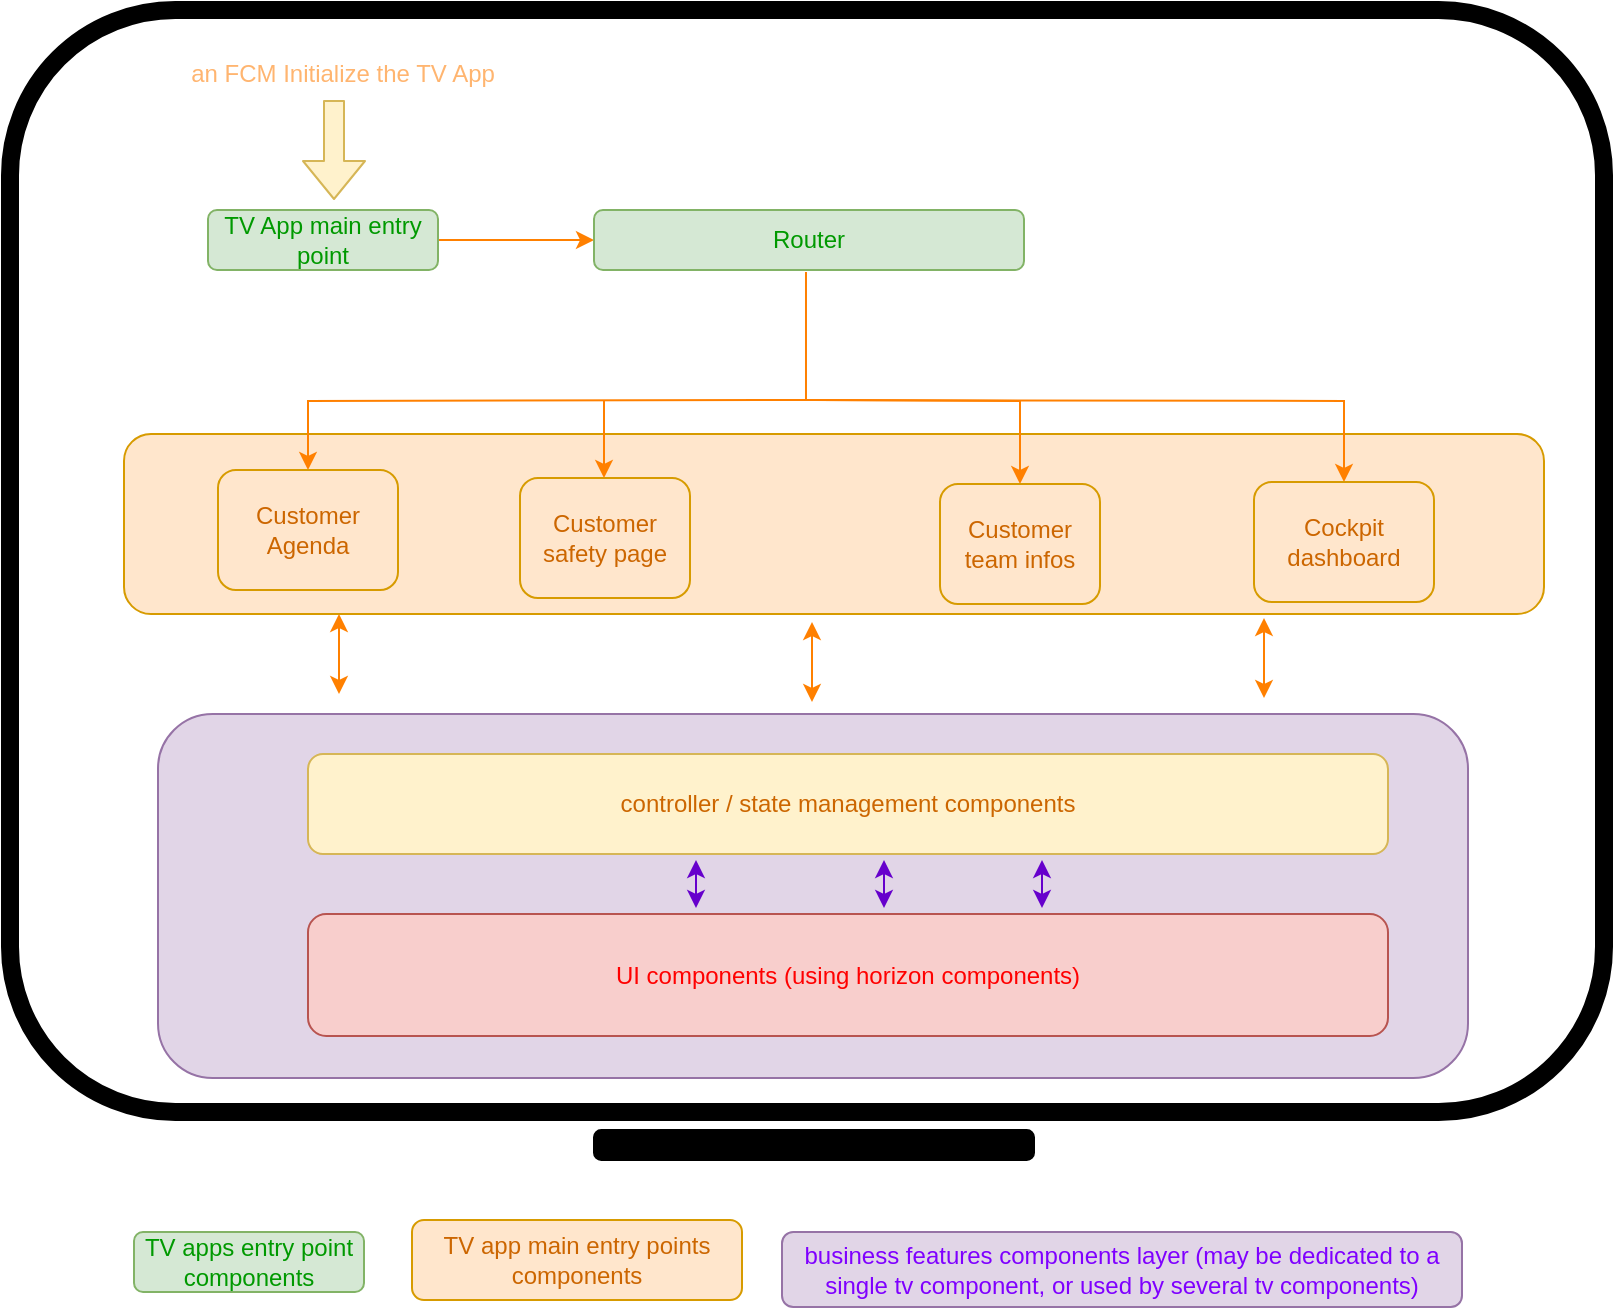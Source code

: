 <mxfile version="12.7.3" type="github">
  <diagram id="SjLeIIDS42xYTo4wjzNZ" name="Page-1">
    <mxGraphModel dx="1050" dy="464" grid="0" gridSize="10" guides="1" tooltips="1" connect="1" arrows="1" fold="1" page="1" pageScale="1" pageWidth="850" pageHeight="1100" math="0" shadow="0">
      <root>
        <mxCell id="0" />
        <mxCell id="lj5Vsi1nTVtL1hlr0WQ2-1" value="contextual view" style="locked=1;" parent="0" visible="0" />
        <mxCell id="lj5Vsi1nTVtL1hlr0WQ2-4" value="" style="outlineConnect=0;fontColor=#232F3E;gradientColor=#F54749;gradientDirection=north;fillColor=#C7131F;strokeColor=#ffffff;dashed=0;verticalLabelPosition=bottom;verticalAlign=top;align=center;html=1;fontSize=12;fontStyle=0;aspect=fixed;shape=mxgraph.aws4.resourceIcon;resIcon=mxgraph.aws4.api_gateway;" parent="lj5Vsi1nTVtL1hlr0WQ2-1" vertex="1">
          <mxGeometry x="260" y="188" width="134" height="134" as="geometry" />
        </mxCell>
        <mxCell id="lj5Vsi1nTVtL1hlr0WQ2-5" value="MyAD platform&lt;br&gt;&amp;nbsp;API" style="text;html=1;align=center;verticalAlign=middle;resizable=0;points=[];autosize=1;fontColor=#FFFFFF;fontStyle=1" parent="lj5Vsi1nTVtL1hlr0WQ2-1" vertex="1">
          <mxGeometry x="277" y="189" width="100" height="30" as="geometry" />
        </mxCell>
        <mxCell id="lj5Vsi1nTVtL1hlr0WQ2-7" value="" style="outlineConnect=0;fontColor=#232F3E;gradientColor=#4D72F3;gradientDirection=north;fillColor=#3334B9;strokeColor=#ffffff;dashed=0;verticalLabelPosition=bottom;verticalAlign=top;align=center;html=1;fontSize=12;fontStyle=0;aspect=fixed;shape=mxgraph.aws4.resourceIcon;resIcon=mxgraph.aws4.database;" parent="lj5Vsi1nTVtL1hlr0WQ2-1" vertex="1">
          <mxGeometry x="472" y="189.5" width="132.5" height="132.5" as="geometry" />
        </mxCell>
        <mxCell id="lj5Vsi1nTVtL1hlr0WQ2-8" value="MyAD DB" style="text;html=1;align=center;verticalAlign=middle;resizable=0;points=[];autosize=1;fontColor=#FFFFFF;" parent="lj5Vsi1nTVtL1hlr0WQ2-1" vertex="1">
          <mxGeometry x="503.25" y="260" width="70" height="20" as="geometry" />
        </mxCell>
        <mxCell id="lj5Vsi1nTVtL1hlr0WQ2-9" value="" style="endArrow=classic;startArrow=classic;html=1;fontColor=#FFFFFF;" parent="lj5Vsi1nTVtL1hlr0WQ2-1" edge="1">
          <mxGeometry width="50" height="50" relative="1" as="geometry">
            <mxPoint x="170" y="249.5" as="sourcePoint" />
            <mxPoint x="250" y="249.5" as="targetPoint" />
          </mxGeometry>
        </mxCell>
        <mxCell id="lj5Vsi1nTVtL1hlr0WQ2-10" value="" style="endArrow=classic;startArrow=classic;html=1;fontColor=#FFFFFF;" parent="lj5Vsi1nTVtL1hlr0WQ2-1" edge="1">
          <mxGeometry width="50" height="50" relative="1" as="geometry">
            <mxPoint x="399" y="249.5" as="sourcePoint" />
            <mxPoint x="469" y="249.5" as="targetPoint" />
            <Array as="points">
              <mxPoint x="469" y="249.5" />
            </Array>
          </mxGeometry>
        </mxCell>
        <mxCell id="lj5Vsi1nTVtL1hlr0WQ2-15" value="&lt;font color=&quot;#000000&quot;&gt;MyAD DB contains &lt;br&gt;data from cVault / Jaguar&lt;br&gt;&lt;/font&gt;" style="text;html=1;align=center;verticalAlign=middle;resizable=0;points=[];autosize=1;fontColor=#FFFFFF;" parent="lj5Vsi1nTVtL1hlr0WQ2-1" vertex="1">
          <mxGeometry x="612" y="235" width="150" height="30" as="geometry" />
        </mxCell>
        <mxCell id="lj5Vsi1nTVtL1hlr0WQ2-2" value="" style="verticalLabelPosition=bottom;html=1;fillColor=#2B2FAB;verticalAlign=top;align=center;pointerEvents=1;shape=mxgraph.cisco_safe.design.actor_2;strokeColor=#6c8ebf;" parent="lj5Vsi1nTVtL1hlr0WQ2-1" vertex="1">
          <mxGeometry x="14" y="210" width="30" height="70" as="geometry" />
        </mxCell>
        <mxCell id="lj5Vsi1nTVtL1hlr0WQ2-16" value="&lt;font color=&quot;#000000&quot;&gt;Customer&lt;/font&gt;" style="text;html=1;align=center;verticalAlign=middle;resizable=0;points=[];autosize=1;fontColor=#FFFFFF;" parent="lj5Vsi1nTVtL1hlr0WQ2-1" vertex="1">
          <mxGeometry x="-6" y="289" width="70" height="20" as="geometry" />
        </mxCell>
        <mxCell id="lj5Vsi1nTVtL1hlr0WQ2-22" value="" style="group" parent="lj5Vsi1nTVtL1hlr0WQ2-1" vertex="1" connectable="0">
          <mxGeometry x="75" y="287" width="105" height="25" as="geometry" />
        </mxCell>
        <mxCell id="lj5Vsi1nTVtL1hlr0WQ2-19" value="&lt;font color=&quot;#000000&quot;&gt;Customer TV App&lt;/font&gt;" style="text;html=1;align=center;verticalAlign=middle;resizable=0;points=[];autosize=1;fontColor=#FFFFFF;" parent="lj5Vsi1nTVtL1hlr0WQ2-22" vertex="1">
          <mxGeometry x="-5" width="110" height="20" as="geometry" />
        </mxCell>
        <mxCell id="cQEh5kcW2ITL0lLY0gxM-4" value="" style="group" parent="lj5Vsi1nTVtL1hlr0WQ2-1" vertex="1" connectable="0">
          <mxGeometry x="84" y="225" width="80" height="60" as="geometry" />
        </mxCell>
        <mxCell id="cQEh5kcW2ITL0lLY0gxM-3" value="" style="pointerEvents=1;shadow=0;dashed=0;html=1;strokeColor=none;fillColor=#505050;labelPosition=center;verticalLabelPosition=bottom;verticalAlign=top;outlineConnect=0;align=center;shape=mxgraph.office.devices.tv;" parent="cQEh5kcW2ITL0lLY0gxM-4" vertex="1">
          <mxGeometry width="80" height="60" as="geometry" />
        </mxCell>
        <mxCell id="lj5Vsi1nTVtL1hlr0WQ2-20" value="" style="shape=image;verticalLabelPosition=bottom;labelBackgroundColor=#ffffff;verticalAlign=top;aspect=fixed;imageAspect=0;image=https://upload.wikimedia.org/wikipedia/commons/thumb/a/a7/React-icon.svg/512px-React-icon.svg.png;" parent="cQEh5kcW2ITL0lLY0gxM-4" vertex="1">
          <mxGeometry x="17.996" y="7.003" width="45.126" height="31.906" as="geometry" />
        </mxCell>
        <mxCell id="Ka8gP7VvI0fFcUKiOHhF-43" value="app view" style="locked=1;" parent="0" visible="0" />
        <mxCell id="Ka8gP7VvI0fFcUKiOHhF-44" value="&lt;div style=&quot;text-align: justify&quot;&gt;&lt;span style=&quot;color: rgb(102 , 0 , 204)&quot;&gt;&amp;nbsp; &amp;nbsp; Business Layer&lt;/span&gt;&lt;/div&gt;&lt;div style=&quot;text-align: justify&quot;&gt;&lt;span style=&quot;color: rgb(102 , 0 , 204)&quot;&gt;&lt;br&gt;&lt;/span&gt;&lt;/div&gt;&lt;div style=&quot;text-align: justify&quot;&gt;&lt;span style=&quot;color: rgb(102 , 0 , 204)&quot;&gt;&lt;br&gt;&lt;/span&gt;&lt;/div&gt;&lt;div style=&quot;text-align: justify&quot;&gt;&lt;span style=&quot;color: rgb(102 , 0 , 204)&quot;&gt;&lt;br&gt;&lt;/span&gt;&lt;/div&gt;&lt;div style=&quot;text-align: justify&quot;&gt;&lt;span style=&quot;color: rgb(102 , 0 , 204)&quot;&gt;&lt;br&gt;&lt;/span&gt;&lt;/div&gt;&lt;div style=&quot;text-align: justify&quot;&gt;&lt;span style=&quot;color: rgb(102 , 0 , 204)&quot;&gt;&lt;br&gt;&lt;/span&gt;&lt;/div&gt;&lt;div style=&quot;text-align: justify&quot;&gt;&lt;span style=&quot;color: rgb(102 , 0 , 204)&quot;&gt;&lt;br&gt;&lt;/span&gt;&lt;/div&gt;&lt;div style=&quot;text-align: justify&quot;&gt;&lt;span style=&quot;color: rgb(102 , 0 , 204)&quot;&gt;&lt;br&gt;&lt;/span&gt;&lt;/div&gt;&lt;div style=&quot;text-align: justify&quot;&gt;&lt;span style=&quot;color: rgb(102 , 0 , 204)&quot;&gt;&lt;br&gt;&lt;/span&gt;&lt;/div&gt;&lt;div style=&quot;text-align: justify&quot;&gt;&lt;span style=&quot;color: rgb(102 , 0 , 204)&quot;&gt;&lt;br&gt;&lt;/span&gt;&lt;/div&gt;&lt;div style=&quot;text-align: justify&quot;&gt;&lt;br&gt;&lt;/div&gt;&lt;div style=&quot;text-align: justify&quot;&gt;&lt;span style=&quot;color: rgb(102 , 0 , 204)&quot;&gt;&lt;br&gt;&lt;/span&gt;&lt;/div&gt;" style="rounded=1;whiteSpace=wrap;html=1;fillColor=#e1d5e7;strokeColor=#9673a6;align=left;" parent="Ka8gP7VvI0fFcUKiOHhF-43" vertex="1">
          <mxGeometry x="144" y="300.25" width="580" height="189.75" as="geometry" />
        </mxCell>
        <mxCell id="Ka8gP7VvI0fFcUKiOHhF-45" value="&lt;span style=&quot;white-space: normal&quot;&gt;UI components (using horizon components)&lt;/span&gt;" style="rounded=1;whiteSpace=wrap;html=1;fillColor=#f8cecc;strokeColor=#b85450;fontColor=#CC0000;" parent="Ka8gP7VvI0fFcUKiOHhF-43" vertex="1">
          <mxGeometry x="186.308" y="431.525" width="481.846" height="50.325" as="geometry" />
        </mxCell>
        <mxCell id="Ka8gP7VvI0fFcUKiOHhF-46" value="controller / state management layer" style="rounded=1;whiteSpace=wrap;html=1;fillColor=#fff2cc;strokeColor=#d6b656;fontColor=#CC6600;" parent="Ka8gP7VvI0fFcUKiOHhF-43" vertex="1">
          <mxGeometry x="186.308" y="343.15" width="481.846" height="41.25" as="geometry" />
        </mxCell>
        <mxCell id="Ka8gP7VvI0fFcUKiOHhF-50" value="Application bootstrap and routing layer" style="rounded=1;whiteSpace=wrap;html=1;fillColor=#ffe6cc;strokeColor=#d79b00;fontColor=#FF8000;" parent="Ka8gP7VvI0fFcUKiOHhF-43" vertex="1">
          <mxGeometry x="143" y="168" width="580" height="74.25" as="geometry" />
        </mxCell>
        <mxCell id="Ka8gP7VvI0fFcUKiOHhF-55" value="" style="group" parent="Ka8gP7VvI0fFcUKiOHhF-43" vertex="1" connectable="0">
          <mxGeometry x="411.615" y="246.5" width="66.031" height="49.5" as="geometry" />
        </mxCell>
        <mxCell id="Ka8gP7VvI0fFcUKiOHhF-53" value="" style="shape=flexArrow;endArrow=classic;html=1;strokeColor=#d79b00;fontColor=#FF8000;fillColor=#ffe6cc;" parent="Ka8gP7VvI0fFcUKiOHhF-55" edge="1">
          <mxGeometry width="50" height="50" relative="1" as="geometry">
            <mxPoint as="sourcePoint" />
            <mxPoint y="49.5" as="targetPoint" />
          </mxGeometry>
        </mxCell>
        <mxCell id="Ka8gP7VvI0fFcUKiOHhF-54" value="delegate" style="text;html=1;align=center;verticalAlign=middle;resizable=0;points=[];autosize=1;fontColor=#FF8000;" parent="Ka8gP7VvI0fFcUKiOHhF-55" vertex="1">
          <mxGeometry x="12.492" y="8.25" width="60" height="20" as="geometry" />
        </mxCell>
        <mxCell id="Ka8gP7VvI0fFcUKiOHhF-57" value="Redux&lt;br&gt;Store" style="rounded=1;whiteSpace=wrap;html=1;fillColor=#d5e8d4;strokeColor=#82b366;direction=south;fontColor=#006600;" parent="Ka8gP7VvI0fFcUKiOHhF-43" vertex="1">
          <mxGeometry x="10" y="160" width="74.25" height="320" as="geometry" />
        </mxCell>
        <mxCell id="Ka8gP7VvI0fFcUKiOHhF-58" value="" style="shape=flexArrow;endArrow=classic;startArrow=classic;html=1;strokeColor=#82b366;fontColor=#006600;fillColor=#d5e8d4;" parent="Ka8gP7VvI0fFcUKiOHhF-43" edge="1">
          <mxGeometry width="50" height="50" relative="1" as="geometry">
            <mxPoint x="85.25" y="204" as="sourcePoint" />
            <mxPoint x="141" y="204" as="targetPoint" />
          </mxGeometry>
        </mxCell>
        <mxCell id="Ka8gP7VvI0fFcUKiOHhF-59" value="" style="shape=flexArrow;endArrow=classic;startArrow=classic;html=1;strokeColor=#82b366;fontColor=#006600;fillColor=#d5e8d4;" parent="Ka8gP7VvI0fFcUKiOHhF-43" edge="1">
          <mxGeometry width="50" height="50" relative="1" as="geometry">
            <mxPoint x="85.25" y="384.4" as="sourcePoint" />
            <mxPoint x="141" y="384.4" as="targetPoint" />
          </mxGeometry>
        </mxCell>
        <mxCell id="Ka8gP7VvI0fFcUKiOHhF-60" value="store &lt;br&gt;and retieve&amp;nbsp;&lt;br&gt;data" style="text;html=1;align=center;verticalAlign=middle;resizable=0;points=[];autosize=1;fontColor=#006600;" parent="Ka8gP7VvI0fFcUKiOHhF-43" vertex="1">
          <mxGeometry x="81" y="260" width="80" height="50" as="geometry" />
        </mxCell>
        <mxCell id="Ka8gP7VvI0fFcUKiOHhF-61" value="MyAD&lt;br&gt;Platform API&lt;br&gt;(1)" style="rounded=1;whiteSpace=wrap;html=1;direction=south;fillColor=#dae8fc;strokeColor=#6c8ebf;fontColor=#0000CC;dashed=1;" parent="Ka8gP7VvI0fFcUKiOHhF-43" vertex="1">
          <mxGeometry x="780" y="302.02" width="60" height="186.22" as="geometry" />
        </mxCell>
        <mxCell id="Ka8gP7VvI0fFcUKiOHhF-62" value="" style="shape=flexArrow;endArrow=classic;startArrow=classic;html=1;strokeColor=#6c8ebf;fontColor=#006600;fillColor=#dae8fc;exitX=1;exitY=0.5;exitDx=0;exitDy=0;" parent="Ka8gP7VvI0fFcUKiOHhF-43" source="Ka8gP7VvI0fFcUKiOHhF-46" edge="1">
          <mxGeometry width="50" height="50" relative="1" as="geometry">
            <mxPoint x="723" y="363.28" as="sourcePoint" />
            <mxPoint x="778.75" y="363.28" as="targetPoint" />
          </mxGeometry>
        </mxCell>
        <mxCell id="Ka8gP7VvI0fFcUKiOHhF-63" value="api calls" style="text;html=1;align=center;verticalAlign=middle;resizable=0;points=[];autosize=1;fontColor=#0000CC;" parent="Ka8gP7VvI0fFcUKiOHhF-43" vertex="1">
          <mxGeometry x="720" y="323.15" width="60" height="20" as="geometry" />
        </mxCell>
        <mxCell id="Ka8gP7VvI0fFcUKiOHhF-66" value="(1) : The MyAD platform API is covered in another ARD" style="text;align=right;verticalAlign=middle;resizable=0;points=[];autosize=1;fontColor=#0000CC;labelBorderColor=none;textDirection=ltr;labelPosition=left;verticalLabelPosition=middle;" parent="Ka8gP7VvI0fFcUKiOHhF-43" vertex="1">
          <mxGeometry x="452" y="510" width="328" height="20" as="geometry" />
        </mxCell>
        <mxCell id="Ka8gP7VvI0fFcUKiOHhF-67" value="" style="shape=flexArrow;endArrow=classic;html=1;strokeColor=#6600CC;fontColor=#0000CC;" parent="Ka8gP7VvI0fFcUKiOHhF-43" edge="1">
          <mxGeometry width="50" height="50" relative="1" as="geometry">
            <mxPoint x="280" y="388" as="sourcePoint" />
            <mxPoint x="280" y="428" as="targetPoint" />
          </mxGeometry>
        </mxCell>
        <mxCell id="Ka8gP7VvI0fFcUKiOHhF-68" value="" style="shape=flexArrow;endArrow=classic;html=1;strokeColor=#6600CC;fontColor=#0000CC;" parent="Ka8gP7VvI0fFcUKiOHhF-43" edge="1">
          <mxGeometry width="50" height="50" relative="1" as="geometry">
            <mxPoint x="510" y="428.53" as="sourcePoint" />
            <mxPoint x="510" y="388.53" as="targetPoint" />
          </mxGeometry>
        </mxCell>
        <mxCell id="Ka8gP7VvI0fFcUKiOHhF-69" value="re-render on&lt;br&gt;&amp;nbsp;state changes" style="text;html=1;align=center;verticalAlign=middle;resizable=0;points=[];autosize=1;fontColor=#0000CC;" parent="Ka8gP7VvI0fFcUKiOHhF-43" vertex="1">
          <mxGeometry x="179" y="393.53" width="90" height="30" as="geometry" />
        </mxCell>
        <mxCell id="Ka8gP7VvI0fFcUKiOHhF-71" value="notify on &lt;br&gt;UI events" style="text;html=1;align=center;verticalAlign=middle;resizable=0;points=[];autosize=1;fontColor=#0000CC;" parent="Ka8gP7VvI0fFcUKiOHhF-43" vertex="1">
          <mxGeometry x="530" y="393.53" width="70" height="30" as="geometry" />
        </mxCell>
        <mxCell id="bXQwL9Fw8VNqXE39m1aw-1" value="Auth system :&amp;nbsp;&lt;br&gt;Onelogin via cognito" style="rounded=1;whiteSpace=wrap;html=1;fillColor=#f8cecc;strokeColor=#b85450;fontColor=#CC0000;" parent="Ka8gP7VvI0fFcUKiOHhF-43" vertex="1">
          <mxGeometry x="759" y="28" width="90" height="90" as="geometry" />
        </mxCell>
        <mxCell id="bXQwL9Fw8VNqXE39m1aw-2" value="" style="shape=flexArrow;endArrow=classic;startArrow=classic;html=1;fontColor=#CC0000;fillColor=#f8cecc;strokeColor=#b85450;" parent="Ka8gP7VvI0fFcUKiOHhF-43" edge="1">
          <mxGeometry width="50" height="50" relative="1" as="geometry">
            <mxPoint x="721" y="163" as="sourcePoint" />
            <mxPoint x="761" y="123" as="targetPoint" />
          </mxGeometry>
        </mxCell>
        <mxCell id="1" value="infra view" style="locked=1;" parent="0" visible="0" />
        <mxCell id="Ka8gP7VvI0fFcUKiOHhF-109" value="VPC" style="points=[[0,0],[0.25,0],[0.5,0],[0.75,0],[1,0],[1,0.25],[1,0.5],[1,0.75],[1,1],[0.75,1],[0.5,1],[0.25,1],[0,1],[0,0.75],[0,0.5],[0,0.25]];outlineConnect=0;gradientColor=none;html=1;whiteSpace=wrap;fontSize=12;fontStyle=0;shape=mxgraph.aws4.group;grIcon=mxgraph.aws4.group_vpc;strokeColor=#248814;fillColor=none;verticalAlign=top;align=left;spacingLeft=30;fontColor=#AAB7B8;dashed=0;" parent="1" vertex="1">
          <mxGeometry x="325" y="146.73" width="475" height="223.27" as="geometry" />
        </mxCell>
        <mxCell id="Ka8gP7VvI0fFcUKiOHhF-107" value="AWS Cloud" style="points=[[0,0],[0.25,0],[0.5,0],[0.75,0],[1,0],[1,0.25],[1,0.5],[1,0.75],[1,1],[0.75,1],[0.5,1],[0.25,1],[0,1],[0,0.75],[0,0.5],[0,0.25]];outlineConnect=0;gradientColor=none;html=1;whiteSpace=wrap;fontSize=12;fontStyle=0;shape=mxgraph.aws4.group;grIcon=mxgraph.aws4.group_aws_cloud_alt;strokeColor=#232F3E;fillColor=none;verticalAlign=top;align=left;spacingLeft=30;fontColor=#232F3E;dashed=0;" parent="1" vertex="1">
          <mxGeometry x="280" y="10" width="540" height="480" as="geometry" />
        </mxCell>
        <mxCell id="Ka8gP7VvI0fFcUKiOHhF-108" value="EU West 1" style="points=[[0,0],[0.25,0],[0.5,0],[0.75,0],[1,0],[1,0.25],[1,0.5],[1,0.75],[1,1],[0.75,1],[0.5,1],[0.25,1],[0,1],[0,0.75],[0,0.5],[0,0.25]];outlineConnect=0;gradientColor=none;html=1;whiteSpace=wrap;fontSize=12;fontStyle=0;shape=mxgraph.aws4.group;grIcon=mxgraph.aws4.group_region;strokeColor=#147EBA;fillColor=none;verticalAlign=top;align=left;spacingLeft=30;fontColor=#147EBA;dashed=0;" parent="1" vertex="1">
          <mxGeometry x="300" y="40" width="510" height="430" as="geometry" />
        </mxCell>
        <mxCell id="Ka8gP7VvI0fFcUKiOHhF-110" value="" style="whiteSpace=wrap;html=1;aspect=fixed;fontColor=#000000;align=center;" parent="1" vertex="1">
          <mxGeometry x="8" y="30" width="250" height="250" as="geometry" />
        </mxCell>
        <mxCell id="gB_tlkMbJe6bkOpFI1ri-7" value="" style="outlineConnect=0;fontColor=#232F3E;gradientColor=none;fillColor=#5A30B5;strokeColor=none;dashed=0;verticalLabelPosition=bottom;verticalAlign=top;align=center;html=1;fontSize=12;fontStyle=0;aspect=fixed;pointerEvents=1;shape=mxgraph.aws4.application_load_balancer;" parent="1" vertex="1">
          <mxGeometry x="336" y="184.13" width="58" height="58" as="geometry" />
        </mxCell>
        <mxCell id="gB_tlkMbJe6bkOpFI1ri-8" value="" style="outlineConnect=0;fillColor=#3399FF;strokeColor=#6c8ebf;dashed=0;verticalLabelPosition=bottom;verticalAlign=top;align=center;html=1;fontSize=12;fontStyle=0;aspect=fixed;pointerEvents=1;shape=mxgraph.aws4.hosted_zone;" parent="1" vertex="1">
          <mxGeometry x="311" y="67" width="58" height="57.26" as="geometry" />
        </mxCell>
        <mxCell id="gB_tlkMbJe6bkOpFI1ri-15" value="" style="edgeStyle=orthogonalEdgeStyle;rounded=0;orthogonalLoop=1;jettySize=auto;html=1;" parent="1" source="gB_tlkMbJe6bkOpFI1ri-7" target="gB_tlkMbJe6bkOpFI1ri-9" edge="1">
          <mxGeometry relative="1" as="geometry">
            <mxPoint x="410" y="212.63" as="sourcePoint" />
          </mxGeometry>
        </mxCell>
        <mxCell id="gB_tlkMbJe6bkOpFI1ri-18" style="edgeStyle=orthogonalEdgeStyle;rounded=0;orthogonalLoop=1;jettySize=auto;html=1;entryX=0;entryY=0.504;entryDx=0;entryDy=0;entryPerimeter=0;startArrow=classic;startFill=1;" parent="1" source="gB_tlkMbJe6bkOpFI1ri-9" target="gB_tlkMbJe6bkOpFI1ri-6" edge="1">
          <mxGeometry relative="1" as="geometry" />
        </mxCell>
        <mxCell id="gB_tlkMbJe6bkOpFI1ri-9" value="" style="outlineConnect=0;fontColor=#232F3E;gradientColor=none;fillColor=#D05C17;strokeColor=none;dashed=0;verticalLabelPosition=bottom;verticalAlign=top;align=center;html=1;fontSize=12;fontStyle=0;aspect=fixed;pointerEvents=1;shape=mxgraph.aws4.lambda_function;" parent="1" vertex="1">
          <mxGeometry x="440" y="183.13" width="59" height="59" as="geometry" />
        </mxCell>
        <mxCell id="gB_tlkMbJe6bkOpFI1ri-11" value="" style="group" parent="1" vertex="1" connectable="0">
          <mxGeometry x="561" y="182.13" width="92" height="59" as="geometry" />
        </mxCell>
        <mxCell id="gB_tlkMbJe6bkOpFI1ri-6" value="" style="outlineConnect=0;fontColor=#232F3E;gradientColor=none;fillColor=#5A30B5;strokeColor=none;dashed=0;verticalLabelPosition=bottom;verticalAlign=top;align=center;html=1;fontSize=12;fontStyle=0;aspect=fixed;pointerEvents=1;shape=mxgraph.aws4.endpoints;" parent="gB_tlkMbJe6bkOpFI1ri-11" vertex="1">
          <mxGeometry y="16.985" width="26.818" height="26.818" as="geometry" />
        </mxCell>
        <mxCell id="gB_tlkMbJe6bkOpFI1ri-10" value="" style="outlineConnect=0;fontColor=#232F3E;gradientColor=none;fillColor=#5A30B5;strokeColor=none;dashed=0;verticalLabelPosition=bottom;verticalAlign=top;align=center;html=1;fontSize=12;fontStyle=0;aspect=fixed;pointerEvents=1;shape=mxgraph.aws4.endpoint;" parent="gB_tlkMbJe6bkOpFI1ri-11" vertex="1">
          <mxGeometry x="30.041" width="59" height="59" as="geometry" />
        </mxCell>
        <mxCell id="gB_tlkMbJe6bkOpFI1ri-12" value="" style="outlineConnect=0;fontColor=#232F3E;gradientColor=none;fillColor=#277116;strokeColor=none;dashed=0;verticalLabelPosition=bottom;verticalAlign=top;align=center;html=1;fontSize=12;fontStyle=0;aspect=fixed;pointerEvents=1;shape=mxgraph.aws4.bucket_with_objects;" parent="1" vertex="1">
          <mxGeometry x="721" y="183.13" width="55" height="57.2" as="geometry" />
        </mxCell>
        <mxCell id="gB_tlkMbJe6bkOpFI1ri-19" value="" style="edgeStyle=orthogonalEdgeStyle;rounded=0;orthogonalLoop=1;jettySize=auto;html=1;startArrow=classic;startFill=1;" parent="1" source="gB_tlkMbJe6bkOpFI1ri-10" target="gB_tlkMbJe6bkOpFI1ri-12" edge="1">
          <mxGeometry relative="1" as="geometry" />
        </mxCell>
        <mxCell id="gB_tlkMbJe6bkOpFI1ri-20" value="Route 53 &lt;br&gt;hosted zone" style="text;html=1;align=center;verticalAlign=middle;resizable=0;points=[];autosize=1;fontColor=#3399FF;" parent="1" vertex="1">
          <mxGeometry x="369" y="80" width="80" height="30" as="geometry" />
        </mxCell>
        <mxCell id="gB_tlkMbJe6bkOpFI1ri-21" value="ALB" style="text;html=1;align=center;verticalAlign=middle;resizable=0;points=[];autosize=1;" parent="1" vertex="1">
          <mxGeometry x="343" y="242.63" width="40" height="20" as="geometry" />
        </mxCell>
        <mxCell id="gB_tlkMbJe6bkOpFI1ri-22" value="Lambda &lt;br&gt;as proxy" style="text;html=1;align=center;verticalAlign=middle;resizable=0;points=[];autosize=1;" parent="1" vertex="1">
          <mxGeometry x="441" y="244.63" width="60" height="30" as="geometry" />
        </mxCell>
        <mxCell id="gB_tlkMbJe6bkOpFI1ri-23" value="API gateway&lt;br&gt;with vpc endpoint&amp;nbsp;" style="text;html=1;align=center;verticalAlign=middle;resizable=0;points=[];autosize=1;" parent="1" vertex="1">
          <mxGeometry x="570" y="243.63" width="110" height="30" as="geometry" />
        </mxCell>
        <mxCell id="gB_tlkMbJe6bkOpFI1ri-24" value="S3 &lt;br&gt;bucket" style="text;html=1;align=center;verticalAlign=middle;resizable=0;points=[];autosize=1;" parent="1" vertex="1">
          <mxGeometry x="724.5" y="242.63" width="50" height="30" as="geometry" />
        </mxCell>
        <mxCell id="Ka8gP7VvI0fFcUKiOHhF-102" value="https" style="text;html=1;align=center;verticalAlign=middle;resizable=0;points=[];autosize=1;fontColor=#000000;" parent="1" vertex="1">
          <mxGeometry x="506" y="210.63" width="40" height="20" as="geometry" />
        </mxCell>
        <mxCell id="Ka8gP7VvI0fFcUKiOHhF-103" value="https" style="text;html=1;align=center;verticalAlign=middle;resizable=0;points=[];autosize=1;fontColor=#000000;" parent="1" vertex="1">
          <mxGeometry x="660" y="211.63" width="40" height="20" as="geometry" />
        </mxCell>
        <mxCell id="Ka8gP7VvI0fFcUKiOHhF-112" style="edgeStyle=orthogonalEdgeStyle;rounded=0;orthogonalLoop=1;jettySize=auto;html=1;strokeColor=#3399FF;fontColor=#000000;" parent="1" source="Ka8gP7VvI0fFcUKiOHhF-104" target="gB_tlkMbJe6bkOpFI1ri-8" edge="1">
          <mxGeometry relative="1" as="geometry" />
        </mxCell>
        <mxCell id="Ka8gP7VvI0fFcUKiOHhF-104" value="" style="verticalLabelPosition=bottom;html=1;fillColor=#28A8E0;verticalAlign=top;points=[[0.145,0.145,0],[0.856,0.145,0],[0.855,0.855,0],[0.145,0.855,0],[0.5,0,0], [1,0.5,0], [0.5,1,0],[0,0.5,0]];pointerEvents=1;align=center;shape=mxgraph.cisco_safe.capability.dns;fontColor=#000000;" parent="1" vertex="1">
          <mxGeometry x="120" y="70.63" width="50" height="50" as="geometry" />
        </mxCell>
        <mxCell id="Ka8gP7VvI0fFcUKiOHhF-111" value="target" style="text;html=1;align=center;verticalAlign=middle;resizable=0;points=[];autosize=1;fontColor=#000000;" parent="1" vertex="1">
          <mxGeometry x="390" y="211.63" width="50" height="20" as="geometry" />
        </mxCell>
        <mxCell id="Ka8gP7VvI0fFcUKiOHhF-113" value="dns resolution" style="text;html=1;align=center;verticalAlign=middle;resizable=0;points=[];autosize=1;fontColor=#3399FF;" parent="1" vertex="1">
          <mxGeometry x="170" y="70.63" width="90" height="20" as="geometry" />
        </mxCell>
        <mxCell id="Ka8gP7VvI0fFcUKiOHhF-118" style="edgeStyle=orthogonalEdgeStyle;rounded=0;orthogonalLoop=1;jettySize=auto;html=1;strokeColor=#3399FF;fontColor=#000000;entryX=0.64;entryY=0.987;entryDx=0;entryDy=0;entryPerimeter=0;" parent="1" target="Ka8gP7VvI0fFcUKiOHhF-104" edge="1">
          <mxGeometry relative="1" as="geometry">
            <mxPoint x="152.4" y="177.13" as="sourcePoint" />
            <mxPoint x="321.086" y="106" as="targetPoint" />
          </mxGeometry>
        </mxCell>
        <mxCell id="Ka8gP7VvI0fFcUKiOHhF-119" value="dns resolution" style="text;html=1;align=center;verticalAlign=middle;resizable=0;points=[];autosize=1;fontColor=#3399FF;" parent="1" vertex="1">
          <mxGeometry x="60" y="145" width="90" height="20" as="geometry" />
        </mxCell>
        <mxCell id="Ka8gP7VvI0fFcUKiOHhF-120" value="" style="endArrow=classic;html=1;strokeColor=#000000;fontColor=#3399FF;entryX=0.032;entryY=0.283;entryDx=0;entryDy=0;entryPerimeter=0;startArrow=classic;startFill=1;" parent="1" target="Ka8gP7VvI0fFcUKiOHhF-109" edge="1">
          <mxGeometry width="50" height="50" relative="1" as="geometry">
            <mxPoint x="198.77" y="210.028" as="sourcePoint" />
            <mxPoint x="60" y="510" as="targetPoint" />
          </mxGeometry>
        </mxCell>
        <mxCell id="Ka8gP7VvI0fFcUKiOHhF-121" value="https" style="text;html=1;align=center;verticalAlign=middle;resizable=0;points=[];autosize=1;fontColor=#000000;" parent="1" vertex="1">
          <mxGeometry x="205" y="211.63" width="40" height="20" as="geometry" />
        </mxCell>
        <mxCell id="Ka8gP7VvI0fFcUKiOHhF-122" value="Airbus LAN" style="text;html=1;align=center;verticalAlign=middle;resizable=0;points=[];autosize=1;fontColor=#000000;" parent="1" vertex="1">
          <mxGeometry x="8" y="30" width="80" height="20" as="geometry" />
        </mxCell>
        <mxCell id="Ka8gP7VvI0fFcUKiOHhF-123" value="customer tv" style="text;html=1;align=center;verticalAlign=middle;resizable=0;points=[];autosize=1;fontColor=#000000;" parent="1" vertex="1">
          <mxGeometry x="109.39" y="254" width="80" height="20" as="geometry" />
        </mxCell>
        <mxCell id="T0iJW6xwWuFh2RoNAZjV-1" value="" style="pointerEvents=1;shadow=0;dashed=0;html=1;strokeColor=none;fillColor=#505050;labelPosition=center;verticalLabelPosition=bottom;verticalAlign=top;outlineConnect=0;align=center;shape=mxgraph.office.devices.tv;" vertex="1" parent="1">
          <mxGeometry x="101.39" y="181.13" width="96" height="70" as="geometry" />
        </mxCell>
        <mxCell id="gB_tlkMbJe6bkOpFI1ri-27" value="functional system diagram" style="locked=1;" parent="0" visible="0" />
        <mxCell id="lj5Vsi1nTVtL1hlr0WQ2-26" value="API platform (1)" style="rounded=1;whiteSpace=wrap;html=1;fillColor=#f8cecc;strokeColor=#b85450;fontColor=#FF0000;" parent="gB_tlkMbJe6bkOpFI1ri-27" vertex="1">
          <mxGeometry x="10" y="236" width="820" height="60" as="geometry" />
        </mxCell>
        <mxCell id="lj5Vsi1nTVtL1hlr0WQ2-27" value="DB Storage&amp;nbsp; (1)" style="rounded=1;whiteSpace=wrap;html=1;fillColor=#f8cecc;strokeColor=#b85450;fontColor=#FF0000;" parent="gB_tlkMbJe6bkOpFI1ri-27" vertex="1">
          <mxGeometry x="10" y="333" width="820" height="60" as="geometry" />
        </mxCell>
        <mxCell id="lj5Vsi1nTVtL1hlr0WQ2-28" value="" style="endArrow=classic;startArrow=classic;html=1;fontColor=#FFFFFF;strokeColor=#FF0000;" parent="gB_tlkMbJe6bkOpFI1ri-27" edge="1">
          <mxGeometry width="50" height="50" relative="1" as="geometry">
            <mxPoint x="279.5" y="330" as="sourcePoint" />
            <mxPoint x="279.5" y="300" as="targetPoint" />
          </mxGeometry>
        </mxCell>
        <mxCell id="lj5Vsi1nTVtL1hlr0WQ2-35" value="&lt;font color=&quot;#000000&quot;&gt;(1) : detailled in MyAD Platform API ARD&lt;/font&gt;" style="text;html=1;align=center;verticalAlign=middle;resizable=0;points=[];autosize=1;fontColor=#FFFFFF;" parent="gB_tlkMbJe6bkOpFI1ri-27" vertex="1">
          <mxGeometry x="20" y="415" width="230" height="20" as="geometry" />
        </mxCell>
        <mxCell id="Ka8gP7VvI0fFcUKiOHhF-72" value="" style="endArrow=classic;startArrow=classic;html=1;fontColor=#FFFFFF;strokeColor=#FF0000;" parent="gB_tlkMbJe6bkOpFI1ri-27" edge="1">
          <mxGeometry width="50" height="50" relative="1" as="geometry">
            <mxPoint x="119" y="229" as="sourcePoint" />
            <mxPoint x="119" y="189" as="targetPoint" />
          </mxGeometry>
        </mxCell>
        <mxCell id="Ka8gP7VvI0fFcUKiOHhF-75" value="" style="endArrow=classic;startArrow=classic;html=1;fontColor=#FFFFFF;strokeColor=#FF0000;" parent="gB_tlkMbJe6bkOpFI1ri-27" edge="1">
          <mxGeometry width="50" height="50" relative="1" as="geometry">
            <mxPoint x="541" y="228" as="sourcePoint" />
            <mxPoint x="541" y="188" as="targetPoint" />
          </mxGeometry>
        </mxCell>
        <mxCell id="Ka8gP7VvI0fFcUKiOHhF-79" value="" style="endArrow=classic;startArrow=classic;html=1;fontColor=#FFFFFF;strokeColor=#FF0000;" parent="gB_tlkMbJe6bkOpFI1ri-27" edge="1">
          <mxGeometry width="50" height="50" relative="1" as="geometry">
            <mxPoint x="333.5" y="229" as="sourcePoint" />
            <mxPoint x="333.5" y="189" as="targetPoint" />
          </mxGeometry>
        </mxCell>
        <mxCell id="Ka8gP7VvI0fFcUKiOHhF-83" value="" style="group" parent="gB_tlkMbJe6bkOpFI1ri-27" vertex="1" connectable="0">
          <mxGeometry x="445" y="114" width="189" height="67" as="geometry" />
        </mxCell>
        <mxCell id="Ka8gP7VvI0fFcUKiOHhF-80" value="Cockpit dashboard" style="rounded=1;whiteSpace=wrap;html=1;align=center;fillColor=#ffe6cc;strokeColor=#d79b00;fontColor=#FF8000;" parent="Ka8gP7VvI0fFcUKiOHhF-83" vertex="1">
          <mxGeometry width="189" height="67" as="geometry" />
        </mxCell>
        <mxCell id="Ka8gP7VvI0fFcUKiOHhF-85" value="" style="group" parent="gB_tlkMbJe6bkOpFI1ri-27" vertex="1" connectable="0">
          <mxGeometry x="12" y="114" width="202" height="67" as="geometry" />
        </mxCell>
        <mxCell id="lj5Vsi1nTVtL1hlr0WQ2-30" value="&lt;div&gt;&lt;span&gt;Customer Agenda&lt;/span&gt;&lt;/div&gt;" style="rounded=1;whiteSpace=wrap;html=1;fillColor=#dae8fc;strokeColor=#6c8ebf;align=center;fontColor=#0000CC;" parent="Ka8gP7VvI0fFcUKiOHhF-85" vertex="1">
          <mxGeometry width="202" height="67" as="geometry" />
        </mxCell>
        <mxCell id="mZV7JVjNdz0op6qMwDoK-1" value="" style="endArrow=classic;startArrow=classic;html=1;fontColor=#FFFFFF;strokeColor=#FF0000;" parent="gB_tlkMbJe6bkOpFI1ri-27" edge="1">
          <mxGeometry width="50" height="50" relative="1" as="geometry">
            <mxPoint x="640" y="330" as="sourcePoint" />
            <mxPoint x="640" y="300" as="targetPoint" />
          </mxGeometry>
        </mxCell>
        <mxCell id="mZV7JVjNdz0op6qMwDoK-2" value="" style="endArrow=classic;startArrow=classic;html=1;fontColor=#FFFFFF;strokeColor=#FF0000;" parent="gB_tlkMbJe6bkOpFI1ri-27" edge="1">
          <mxGeometry width="50" height="50" relative="1" as="geometry">
            <mxPoint x="440" y="330" as="sourcePoint" />
            <mxPoint x="440" y="300" as="targetPoint" />
          </mxGeometry>
        </mxCell>
        <mxCell id="Ka8gP7VvI0fFcUKiOHhF-74" value="&lt;div&gt;&lt;span&gt;Customer Safety Page&lt;/span&gt;&lt;/div&gt;" style="rounded=1;whiteSpace=wrap;html=1;align=center;fillColor=#d5e8d4;strokeColor=#82b366;fontColor=#009900;" parent="gB_tlkMbJe6bkOpFI1ri-27" vertex="1">
          <mxGeometry x="242" y="114" width="179" height="67" as="geometry" />
        </mxCell>
        <mxCell id="T0iJW6xwWuFh2RoNAZjV-2" value="&lt;font face=&quot;arial, sans-serif&quot; style=&quot;font-size: 12px&quot;&gt;Customer team info&lt;/font&gt;" style="rounded=1;whiteSpace=wrap;html=1;align=center;fillColor=#fff2cc;strokeColor=#d6b656;fontColor=#999900;" vertex="1" parent="gB_tlkMbJe6bkOpFI1ri-27">
          <mxGeometry x="653" y="114" width="171" height="67" as="geometry" />
        </mxCell>
        <mxCell id="T0iJW6xwWuFh2RoNAZjV-3" value="" style="endArrow=classic;startArrow=classic;html=1;fontColor=#FFFFFF;strokeColor=#FF0000;" edge="1" parent="gB_tlkMbJe6bkOpFI1ri-27">
          <mxGeometry width="50" height="50" relative="1" as="geometry">
            <mxPoint x="737" y="229" as="sourcePoint" />
            <mxPoint x="737" y="189" as="targetPoint" />
          </mxGeometry>
        </mxCell>
        <mxCell id="Ka8gP7VvI0fFcUKiOHhF-1" value="components view bkg" style="locked=1;" parent="0" />
        <mxCell id="T0iJW6xwWuFh2RoNAZjV-8" value="" style="rounded=1;whiteSpace=wrap;html=1;fontColor=#999900;strokeWidth=9;" vertex="1" parent="Ka8gP7VvI0fFcUKiOHhF-1">
          <mxGeometry x="23" y="178" width="797" height="551" as="geometry" />
        </mxCell>
        <mxCell id="T0iJW6xwWuFh2RoNAZjV-9" value="" style="rounded=1;whiteSpace=wrap;html=1;strokeWidth=5;fontColor=#999900;fillColor=#000000;" vertex="1" parent="Ka8gP7VvI0fFcUKiOHhF-1">
          <mxGeometry x="317" y="740" width="216" height="11" as="geometry" />
        </mxCell>
        <mxCell id="Ka8gP7VvI0fFcUKiOHhF-7" value="components view front" style="locked=1;" parent="0" />
        <mxCell id="Ka8gP7VvI0fFcUKiOHhF-35" value="" style="rounded=1;whiteSpace=wrap;html=1;fillColor=#ffe6cc;strokeColor=#d79b00;fontColor=#CC6600;" parent="Ka8gP7VvI0fFcUKiOHhF-7" vertex="1">
          <mxGeometry x="80" y="390" width="710" height="90" as="geometry" />
        </mxCell>
        <mxCell id="Ka8gP7VvI0fFcUKiOHhF-12" style="edgeStyle=orthogonalEdgeStyle;rounded=0;orthogonalLoop=1;jettySize=auto;html=1;exitX=1;exitY=0.5;exitDx=0;exitDy=0;entryX=0;entryY=0.5;entryDx=0;entryDy=0;fontColor=#CC6600;strokeColor=#FF8000;" parent="Ka8gP7VvI0fFcUKiOHhF-7" source="Ka8gP7VvI0fFcUKiOHhF-8" target="Ka8gP7VvI0fFcUKiOHhF-11" edge="1">
          <mxGeometry relative="1" as="geometry" />
        </mxCell>
        <mxCell id="Ka8gP7VvI0fFcUKiOHhF-8" value="TV App main entry point" style="rounded=1;whiteSpace=wrap;html=1;fillColor=#d5e8d4;strokeColor=#82b366;fontColor=#009900;" parent="Ka8gP7VvI0fFcUKiOHhF-7" vertex="1">
          <mxGeometry x="122" y="278" width="115" height="30" as="geometry" />
        </mxCell>
        <mxCell id="Ka8gP7VvI0fFcUKiOHhF-11" value="Router" style="rounded=1;whiteSpace=wrap;html=1;fillColor=#d5e8d4;strokeColor=#82b366;fontColor=#009900;" parent="Ka8gP7VvI0fFcUKiOHhF-7" vertex="1">
          <mxGeometry x="315" y="278" width="215" height="30" as="geometry" />
        </mxCell>
        <mxCell id="Ka8gP7VvI0fFcUKiOHhF-20" style="edgeStyle=orthogonalEdgeStyle;rounded=0;orthogonalLoop=1;jettySize=auto;html=1;strokeColor=#FF8000;fontColor=#009900;exitX=0.5;exitY=1;exitDx=0;exitDy=0;" parent="Ka8gP7VvI0fFcUKiOHhF-7" target="Ka8gP7VvI0fFcUKiOHhF-17" edge="1">
          <mxGeometry relative="1" as="geometry">
            <mxPoint x="425.5" y="373" as="sourcePoint" />
          </mxGeometry>
        </mxCell>
        <mxCell id="Ka8gP7VvI0fFcUKiOHhF-23" style="edgeStyle=orthogonalEdgeStyle;rounded=0;orthogonalLoop=1;jettySize=auto;html=1;strokeColor=#FF8000;fontColor=#009900;exitX=0.5;exitY=1;exitDx=0;exitDy=0;" parent="Ka8gP7VvI0fFcUKiOHhF-7" target="Ka8gP7VvI0fFcUKiOHhF-19" edge="1">
          <mxGeometry relative="1" as="geometry">
            <mxPoint x="425.5" y="373" as="sourcePoint" />
          </mxGeometry>
        </mxCell>
        <mxCell id="Ka8gP7VvI0fFcUKiOHhF-27" style="edgeStyle=orthogonalEdgeStyle;rounded=0;orthogonalLoop=1;jettySize=auto;html=1;strokeColor=#FF8000;fontColor=#009900;" parent="Ka8gP7VvI0fFcUKiOHhF-7" target="Ka8gP7VvI0fFcUKiOHhF-26" edge="1">
          <mxGeometry relative="1" as="geometry">
            <mxPoint x="425.5" y="373" as="sourcePoint" />
          </mxGeometry>
        </mxCell>
        <mxCell id="Ka8gP7VvI0fFcUKiOHhF-17" value="Customer Agenda" style="rounded=1;whiteSpace=wrap;html=1;fillColor=#ffe6cc;strokeColor=#d79b00;fontColor=#CC6600;" parent="Ka8gP7VvI0fFcUKiOHhF-7" vertex="1">
          <mxGeometry x="127" y="408" width="90" height="60" as="geometry" />
        </mxCell>
        <mxCell id="Ka8gP7VvI0fFcUKiOHhF-18" value="Customer safety page" style="rounded=1;whiteSpace=wrap;html=1;fillColor=#ffe6cc;strokeColor=#d79b00;fontColor=#CC6600;" parent="Ka8gP7VvI0fFcUKiOHhF-7" vertex="1">
          <mxGeometry x="278" y="412" width="85" height="60" as="geometry" />
        </mxCell>
        <mxCell id="Ka8gP7VvI0fFcUKiOHhF-19" value="Cockpit dashboard" style="rounded=1;whiteSpace=wrap;html=1;fillColor=#ffe6cc;strokeColor=#d79b00;fontColor=#CC6600;" parent="Ka8gP7VvI0fFcUKiOHhF-7" vertex="1">
          <mxGeometry x="645" y="414" width="90" height="60" as="geometry" />
        </mxCell>
        <mxCell id="Ka8gP7VvI0fFcUKiOHhF-24" value="" style="shape=flexArrow;endArrow=classic;html=1;fillColor=#fff2cc;strokeColor=#d6b656;" parent="Ka8gP7VvI0fFcUKiOHhF-7" edge="1">
          <mxGeometry width="50" height="50" relative="1" as="geometry">
            <mxPoint x="185" y="223" as="sourcePoint" />
            <mxPoint x="185" y="273" as="targetPoint" />
          </mxGeometry>
        </mxCell>
        <mxCell id="Ka8gP7VvI0fFcUKiOHhF-25" value="&lt;font color=&quot;#ffb570&quot;&gt;an FCM Initialize the TV App&lt;/font&gt;" style="text;html=1;align=center;verticalAlign=middle;resizable=0;points=[];autosize=1;" parent="Ka8gP7VvI0fFcUKiOHhF-7" vertex="1">
          <mxGeometry x="108" y="201" width="162" height="18" as="geometry" />
        </mxCell>
        <mxCell id="Ka8gP7VvI0fFcUKiOHhF-26" value="Customer team infos" style="rounded=1;whiteSpace=wrap;html=1;fillColor=#ffe6cc;strokeColor=#d79b00;fontColor=#CC6600;" parent="Ka8gP7VvI0fFcUKiOHhF-7" vertex="1">
          <mxGeometry x="488" y="415" width="80" height="60" as="geometry" />
        </mxCell>
        <mxCell id="Ka8gP7VvI0fFcUKiOHhF-31" value="TV apps entry point components" style="rounded=1;whiteSpace=wrap;html=1;fillColor=#d5e8d4;strokeColor=#82b366;fontColor=#009900;" parent="Ka8gP7VvI0fFcUKiOHhF-7" vertex="1">
          <mxGeometry x="85" y="789" width="115" height="30" as="geometry" />
        </mxCell>
        <mxCell id="Ka8gP7VvI0fFcUKiOHhF-32" value="TV app main entry points components" style="rounded=1;whiteSpace=wrap;html=1;fillColor=#ffe6cc;strokeColor=#d79b00;fontColor=#CC6600;" parent="Ka8gP7VvI0fFcUKiOHhF-7" vertex="1">
          <mxGeometry x="224" y="783" width="165" height="40" as="geometry" />
        </mxCell>
        <mxCell id="Ka8gP7VvI0fFcUKiOHhF-33" value="business features components layer (may be dedicated to a single tv component, or used by several tv components)" style="rounded=1;whiteSpace=wrap;html=1;fillColor=#e1d5e7;strokeColor=#9673a6;fontColor=#7F00FF;" parent="Ka8gP7VvI0fFcUKiOHhF-7" vertex="1">
          <mxGeometry x="409" y="789" width="340" height="37.5" as="geometry" />
        </mxCell>
        <mxCell id="Ka8gP7VvI0fFcUKiOHhF-36" value="" style="endArrow=classic;startArrow=classic;html=1;strokeColor=#FF8000;fontColor=#7F00FF;" parent="Ka8gP7VvI0fFcUKiOHhF-7" edge="1">
          <mxGeometry width="50" height="50" relative="1" as="geometry">
            <mxPoint x="187.5" y="520" as="sourcePoint" />
            <mxPoint x="187.5" y="480" as="targetPoint" />
          </mxGeometry>
        </mxCell>
        <mxCell id="Ka8gP7VvI0fFcUKiOHhF-38" value="" style="endArrow=classic;startArrow=classic;html=1;strokeColor=#FF8000;fontColor=#7F00FF;" parent="Ka8gP7VvI0fFcUKiOHhF-7" edge="1">
          <mxGeometry width="50" height="50" relative="1" as="geometry">
            <mxPoint x="424" y="524" as="sourcePoint" />
            <mxPoint x="424" y="484" as="targetPoint" />
          </mxGeometry>
        </mxCell>
        <mxCell id="Ka8gP7VvI0fFcUKiOHhF-39" value="" style="endArrow=classic;startArrow=classic;html=1;strokeColor=#FF8000;fontColor=#7F00FF;" parent="Ka8gP7VvI0fFcUKiOHhF-7" edge="1">
          <mxGeometry width="50" height="50" relative="1" as="geometry">
            <mxPoint x="650" y="522" as="sourcePoint" />
            <mxPoint x="650" y="482" as="targetPoint" />
          </mxGeometry>
        </mxCell>
        <mxCell id="Ka8gP7VvI0fFcUKiOHhF-86" value="" style="group" parent="Ka8gP7VvI0fFcUKiOHhF-7" vertex="1" connectable="0">
          <mxGeometry x="97" y="530" width="655" height="182" as="geometry" />
        </mxCell>
        <mxCell id="Ka8gP7VvI0fFcUKiOHhF-28" value="" style="rounded=1;whiteSpace=wrap;html=1;fillColor=#e1d5e7;strokeColor=#9673a6;" parent="Ka8gP7VvI0fFcUKiOHhF-86" vertex="1">
          <mxGeometry width="655" height="182" as="geometry" />
        </mxCell>
        <mxCell id="Ka8gP7VvI0fFcUKiOHhF-30" value="&lt;span style=&quot;white-space: normal&quot;&gt;UI components (using horizon components)&lt;/span&gt;" style="rounded=1;whiteSpace=wrap;html=1;fillColor=#f8cecc;strokeColor=#b85450;fontColor=#FF0000;" parent="Ka8gP7VvI0fFcUKiOHhF-86" vertex="1">
          <mxGeometry x="75" y="100" width="540" height="61" as="geometry" />
        </mxCell>
        <mxCell id="Ka8gP7VvI0fFcUKiOHhF-29" value="controller / state management components" style="rounded=1;whiteSpace=wrap;html=1;fillColor=#fff2cc;strokeColor=#d6b656;fontColor=#CC6600;" parent="Ka8gP7VvI0fFcUKiOHhF-86" vertex="1">
          <mxGeometry x="75" y="20" width="540" height="50" as="geometry" />
        </mxCell>
        <mxCell id="Ka8gP7VvI0fFcUKiOHhF-40" value="" style="endArrow=classic;startArrow=classic;html=1;strokeColor=#6600CC;fontColor=#7F00FF;" parent="Ka8gP7VvI0fFcUKiOHhF-86" edge="1">
          <mxGeometry width="50" height="50" relative="1" as="geometry">
            <mxPoint x="442" y="97" as="sourcePoint" />
            <mxPoint x="442" y="73" as="targetPoint" />
          </mxGeometry>
        </mxCell>
        <mxCell id="Ka8gP7VvI0fFcUKiOHhF-41" value="" style="endArrow=classic;startArrow=classic;html=1;strokeColor=#6600CC;fontColor=#7F00FF;" parent="Ka8gP7VvI0fFcUKiOHhF-86" edge="1">
          <mxGeometry width="50" height="50" relative="1" as="geometry">
            <mxPoint x="363" y="97" as="sourcePoint" />
            <mxPoint x="363" y="73" as="targetPoint" />
          </mxGeometry>
        </mxCell>
        <mxCell id="Ka8gP7VvI0fFcUKiOHhF-42" value="" style="endArrow=classic;startArrow=classic;html=1;strokeColor=#6600CC;fontColor=#7F00FF;" parent="Ka8gP7VvI0fFcUKiOHhF-86" edge="1">
          <mxGeometry width="50" height="50" relative="1" as="geometry">
            <mxPoint x="269" y="97" as="sourcePoint" />
            <mxPoint x="269" y="73" as="targetPoint" />
          </mxGeometry>
        </mxCell>
        <mxCell id="T0iJW6xwWuFh2RoNAZjV-5" value="" style="endArrow=none;startArrow=none;html=1;strokeColor=#FF8000;fontColor=#7F00FF;entryX=0.493;entryY=1;entryDx=0;entryDy=0;entryPerimeter=0;startFill=0;endFill=0;" edge="1" parent="Ka8gP7VvI0fFcUKiOHhF-7">
          <mxGeometry width="50" height="50" relative="1" as="geometry">
            <mxPoint x="421" y="373" as="sourcePoint" />
            <mxPoint x="420.995" y="309" as="targetPoint" />
          </mxGeometry>
        </mxCell>
        <mxCell id="T0iJW6xwWuFh2RoNAZjV-11" value="" style="endArrow=classic;html=1;fontColor=#999900;fillColor=#ffe6cc;strokeColor=#FF8000;" edge="1" parent="Ka8gP7VvI0fFcUKiOHhF-7">
          <mxGeometry width="50" height="50" relative="1" as="geometry">
            <mxPoint x="320" y="373" as="sourcePoint" />
            <mxPoint x="320" y="412" as="targetPoint" />
          </mxGeometry>
        </mxCell>
        <mxCell id="rw0pwcqq5fau-SIRrmxV-1" value="Network view" style="locked=1;" parent="0" visible="0" />
        <mxCell id="rw0pwcqq5fau-SIRrmxV-2" value="VPC&amp;nbsp;&lt;span style=&quot;color: rgb(0 , 0 , 0) ; font-family: &amp;#34;arial&amp;#34; ; font-size: 14px ; white-space: pre ; background-color: rgb(234 , 243 , 254)&quot;&gt;vpc-ew1-2j93-adcbackbonepoc-val&lt;/span&gt;" style="points=[[0,0],[0.25,0],[0.5,0],[0.75,0],[1,0],[1,0.25],[1,0.5],[1,0.75],[1,1],[0.75,1],[0.5,1],[0.25,1],[0,1],[0,0.75],[0,0.5],[0,0.25]];outlineConnect=0;gradientColor=none;html=1;whiteSpace=wrap;fontSize=12;fontStyle=0;shape=mxgraph.aws4.group;grIcon=mxgraph.aws4.group_vpc;strokeColor=#248814;fillColor=none;verticalAlign=top;align=left;spacingLeft=30;fontColor=#AAB7B8;dashed=0;" parent="rw0pwcqq5fau-SIRrmxV-1" vertex="1">
          <mxGeometry x="20" y="20" width="770" height="430" as="geometry" />
        </mxCell>
        <mxCell id="rw0pwcqq5fau-SIRrmxV-3" value="Private subnet-03" style="points=[[0,0],[0.25,0],[0.5,0],[0.75,0],[1,0],[1,0.25],[1,0.5],[1,0.75],[1,1],[0.75,1],[0.5,1],[0.25,1],[0,1],[0,0.75],[0,0.5],[0,0.25]];outlineConnect=0;gradientColor=none;html=1;whiteSpace=wrap;fontSize=12;fontStyle=0;shape=mxgraph.aws4.group;grIcon=mxgraph.aws4.group_security_group;grStroke=0;strokeColor=#147EBA;fillColor=#E6F2F8;verticalAlign=top;align=left;spacingLeft=30;fontColor=#147EBA;dashed=0;" parent="rw0pwcqq5fau-SIRrmxV-1" vertex="1">
          <mxGeometry x="70" y="110" width="170" height="130" as="geometry" />
        </mxCell>
        <mxCell id="rw0pwcqq5fau-SIRrmxV-4" value="Private subnet-04" style="points=[[0,0],[0.25,0],[0.5,0],[0.75,0],[1,0],[1,0.25],[1,0.5],[1,0.75],[1,1],[0.75,1],[0.5,1],[0.25,1],[0,1],[0,0.75],[0,0.5],[0,0.25]];outlineConnect=0;gradientColor=none;html=1;whiteSpace=wrap;fontSize=12;fontStyle=0;shape=mxgraph.aws4.group;grIcon=mxgraph.aws4.group_security_group;grStroke=0;strokeColor=#147EBA;fillColor=#E6F2F8;verticalAlign=top;align=left;spacingLeft=30;fontColor=#147EBA;dashed=0;" parent="rw0pwcqq5fau-SIRrmxV-1" vertex="1">
          <mxGeometry x="300" y="110" width="190" height="130" as="geometry" />
        </mxCell>
        <mxCell id="rw0pwcqq5fau-SIRrmxV-5" value="Private subnet-05" style="points=[[0,0],[0.25,0],[0.5,0],[0.75,0],[1,0],[1,0.25],[1,0.5],[1,0.75],[1,1],[0.75,1],[0.5,1],[0.25,1],[0,1],[0,0.75],[0,0.5],[0,0.25]];outlineConnect=0;gradientColor=none;html=1;whiteSpace=wrap;fontSize=12;fontStyle=0;shape=mxgraph.aws4.group;grIcon=mxgraph.aws4.group_security_group;grStroke=0;strokeColor=#147EBA;fillColor=#E6F2F8;verticalAlign=top;align=left;spacingLeft=30;fontColor=#147EBA;dashed=0;" parent="rw0pwcqq5fau-SIRrmxV-1" vertex="1">
          <mxGeometry x="545" y="110" width="230" height="130" as="geometry" />
        </mxCell>
        <mxCell id="rw0pwcqq5fau-SIRrmxV-6" value="&lt;span style=&quot;color: rgb(22 , 25 , 31) ; font-family: &amp;#34;amazon ember&amp;#34; , &amp;#34;helvetica neue&amp;#34; , &amp;#34;roboto&amp;#34; , &amp;#34;arial&amp;#34; , sans-serif ; font-size: 14px ; white-space: normal ; background-color: rgb(241 , 250 , 255)&quot;&gt;10.102.209.128/25&lt;/span&gt;" style="text;html=1;resizable=0;autosize=1;align=center;verticalAlign=middle;points=[];fillColor=none;strokeColor=none;rounded=0;" parent="rw0pwcqq5fau-SIRrmxV-1" vertex="1">
          <mxGeometry x="330" y="250" width="130" height="20" as="geometry" />
        </mxCell>
        <mxCell id="rw0pwcqq5fau-SIRrmxV-7" value="&lt;span style=&quot;color: rgb(22 , 25 , 31) ; font-family: &amp;#34;amazon ember&amp;#34; , &amp;#34;helvetica neue&amp;#34; , &amp;#34;roboto&amp;#34; , &amp;#34;arial&amp;#34; , sans-serif ; font-size: 14px ; white-space: normal ; background-color: rgb(241 , 250 , 255)&quot;&gt;10.102.209.0/25&lt;/span&gt;" style="text;html=1;align=center;verticalAlign=middle;resizable=0;points=[];autosize=1;" parent="rw0pwcqq5fau-SIRrmxV-1" vertex="1">
          <mxGeometry x="600" y="250" width="120" height="20" as="geometry" />
        </mxCell>
        <mxCell id="rw0pwcqq5fau-SIRrmxV-8" value="&lt;span style=&quot;color: rgb(22 , 25 , 31) ; font-family: &amp;#34;amazon ember&amp;#34; , &amp;#34;helvetica neue&amp;#34; , &amp;#34;roboto&amp;#34; , &amp;#34;arial&amp;#34; , sans-serif ; font-size: 14px ; white-space: normal ; background-color: rgb(241 , 250 , 255)&quot;&gt;10.102.207.128/25&lt;/span&gt;" style="text;html=1;align=center;verticalAlign=middle;resizable=0;points=[];autosize=1;" parent="rw0pwcqq5fau-SIRrmxV-1" vertex="1">
          <mxGeometry x="90" y="250" width="130" height="20" as="geometry" />
        </mxCell>
        <mxCell id="rw0pwcqq5fau-SIRrmxV-12" value="" style="outlineConnect=0;fontColor=#232F3E;gradientColor=none;fillColor=#D05C17;strokeColor=none;dashed=0;verticalLabelPosition=bottom;verticalAlign=top;align=center;html=1;fontSize=12;fontStyle=0;aspect=fixed;pointerEvents=1;shape=mxgraph.aws4.lambda_function;" parent="rw0pwcqq5fau-SIRrmxV-1" vertex="1">
          <mxGeometry x="131" y="170" width="48" height="48" as="geometry" />
        </mxCell>
        <mxCell id="rw0pwcqq5fau-SIRrmxV-13" value="" style="outlineConnect=0;fontColor=#232F3E;gradientColor=none;fillColor=#D05C17;strokeColor=none;dashed=0;verticalLabelPosition=bottom;verticalAlign=top;align=center;html=1;fontSize=12;fontStyle=0;aspect=fixed;pointerEvents=1;shape=mxgraph.aws4.lambda_function;" parent="rw0pwcqq5fau-SIRrmxV-1" vertex="1">
          <mxGeometry x="371" y="170" width="48" height="48" as="geometry" />
        </mxCell>
        <mxCell id="rw0pwcqq5fau-SIRrmxV-14" value="" style="outlineConnect=0;fontColor=#232F3E;gradientColor=none;fillColor=#D05C17;strokeColor=none;dashed=0;verticalLabelPosition=bottom;verticalAlign=top;align=center;html=1;fontSize=12;fontStyle=0;aspect=fixed;pointerEvents=1;shape=mxgraph.aws4.lambda_function;" parent="rw0pwcqq5fau-SIRrmxV-1" vertex="1">
          <mxGeometry x="636" y="170" width="48" height="48" as="geometry" />
        </mxCell>
      </root>
    </mxGraphModel>
  </diagram>
</mxfile>
